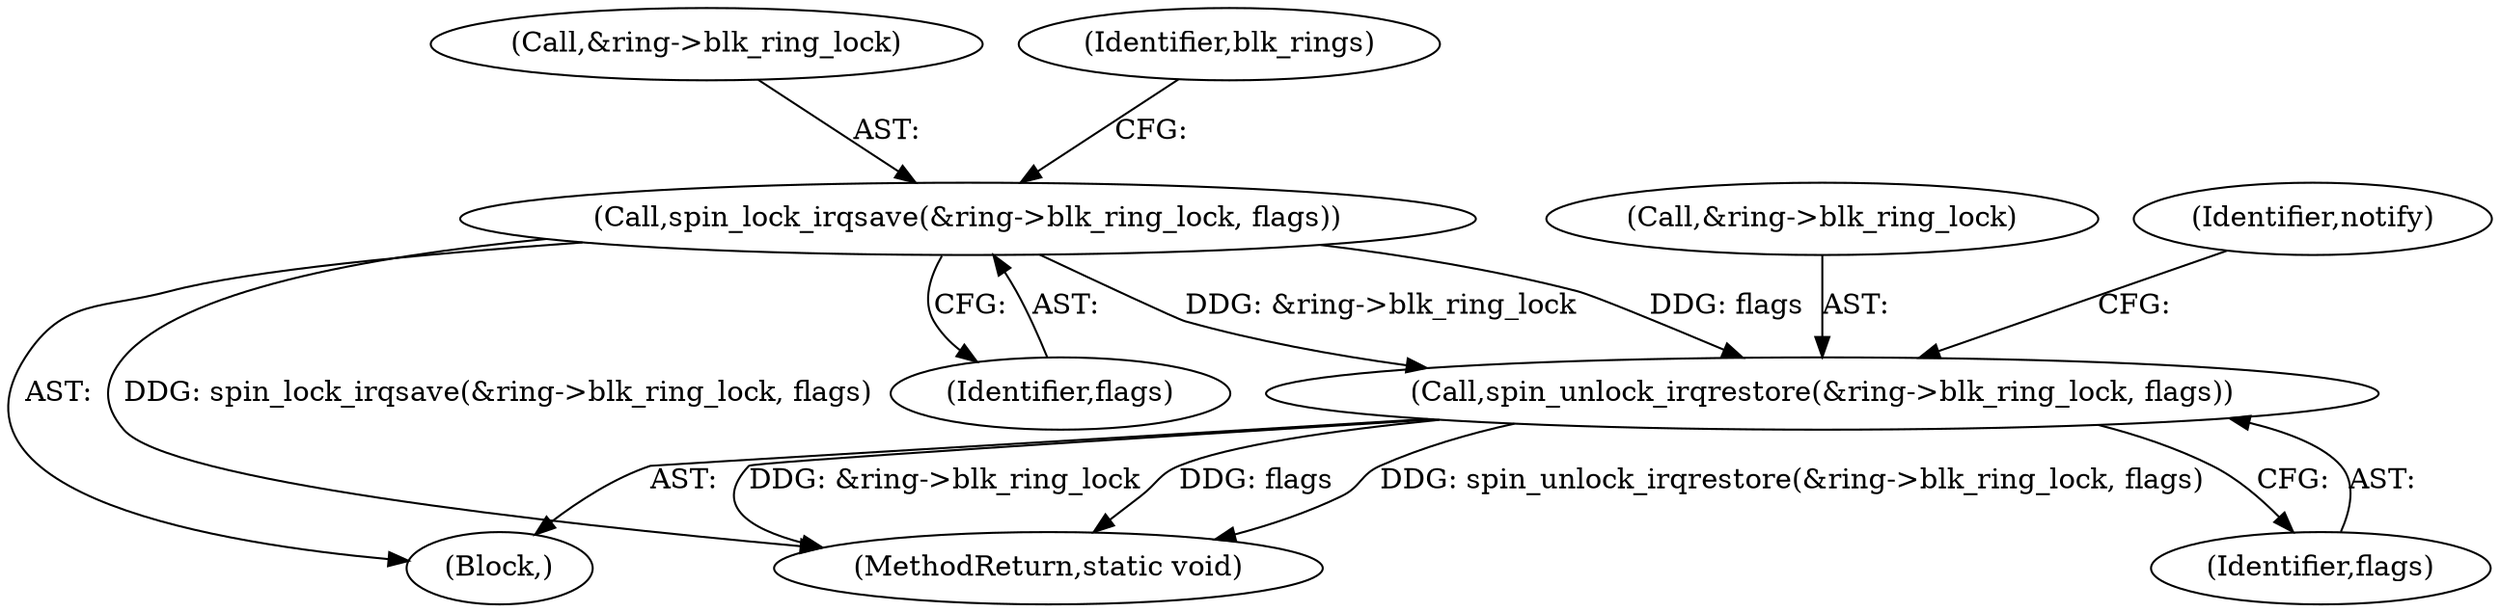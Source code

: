 digraph "0_linux_089bc0143f489bd3a4578bdff5f4ca68fb26f341@pointer" {
"1000210" [label="(Call,spin_unlock_irqrestore(&ring->blk_ring_lock, flags))"];
"1000126" [label="(Call,spin_lock_irqsave(&ring->blk_ring_lock, flags))"];
"1000127" [label="(Call,&ring->blk_ring_lock)"];
"1000106" [label="(Block,)"];
"1000126" [label="(Call,spin_lock_irqsave(&ring->blk_ring_lock, flags))"];
"1000133" [label="(Identifier,blk_rings)"];
"1000211" [label="(Call,&ring->blk_ring_lock)"];
"1000210" [label="(Call,spin_unlock_irqrestore(&ring->blk_ring_lock, flags))"];
"1000131" [label="(Identifier,flags)"];
"1000222" [label="(MethodReturn,static void)"];
"1000215" [label="(Identifier,flags)"];
"1000217" [label="(Identifier,notify)"];
"1000210" -> "1000106"  [label="AST: "];
"1000210" -> "1000215"  [label="CFG: "];
"1000211" -> "1000210"  [label="AST: "];
"1000215" -> "1000210"  [label="AST: "];
"1000217" -> "1000210"  [label="CFG: "];
"1000210" -> "1000222"  [label="DDG: spin_unlock_irqrestore(&ring->blk_ring_lock, flags)"];
"1000210" -> "1000222"  [label="DDG: &ring->blk_ring_lock"];
"1000210" -> "1000222"  [label="DDG: flags"];
"1000126" -> "1000210"  [label="DDG: &ring->blk_ring_lock"];
"1000126" -> "1000210"  [label="DDG: flags"];
"1000126" -> "1000106"  [label="AST: "];
"1000126" -> "1000131"  [label="CFG: "];
"1000127" -> "1000126"  [label="AST: "];
"1000131" -> "1000126"  [label="AST: "];
"1000133" -> "1000126"  [label="CFG: "];
"1000126" -> "1000222"  [label="DDG: spin_lock_irqsave(&ring->blk_ring_lock, flags)"];
}

